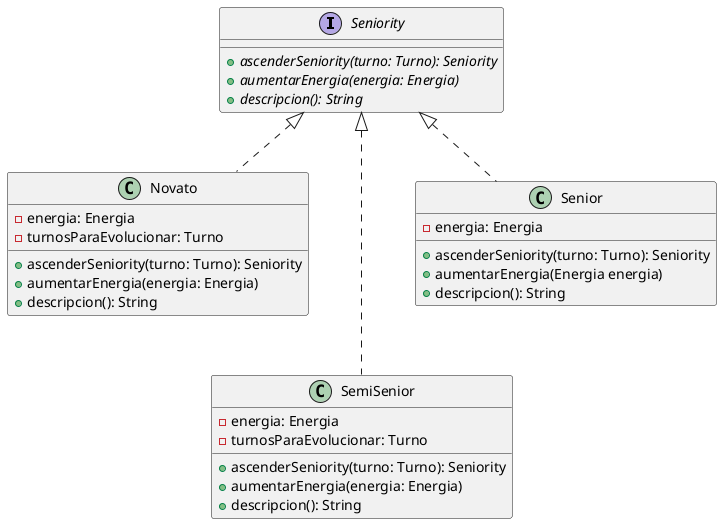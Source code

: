 @startuml Seniority

interface Seniority {
    + {abstract}ascenderSeniority(turno: Turno): Seniority
    + {abstract}aumentarEnergia(energia: Energia)
    + {abstract}descripcion(): String
}

class Novato {
    -energia: Energia
    -turnosParaEvolucionar: Turno
    + ascenderSeniority(turno: Turno): Seniority
    + aumentarEnergia(energia: Energia)
    + descripcion(): String
}

class SemiSenior{
    -energia: Energia
    -turnosParaEvolucionar: Turno
    + ascenderSeniority(turno: Turno): Seniority
    + aumentarEnergia(energia: Energia)
    + descripcion(): String
   }

class Senior {
    -energia: Energia
    + ascenderSeniority(turno: Turno): Seniority
    + aumentarEnergia(Energia energia)
    + descripcion(): String
}

Seniority <|.. Novato
Seniority <|... SemiSenior
Seniority <|.. Senior

@enduml